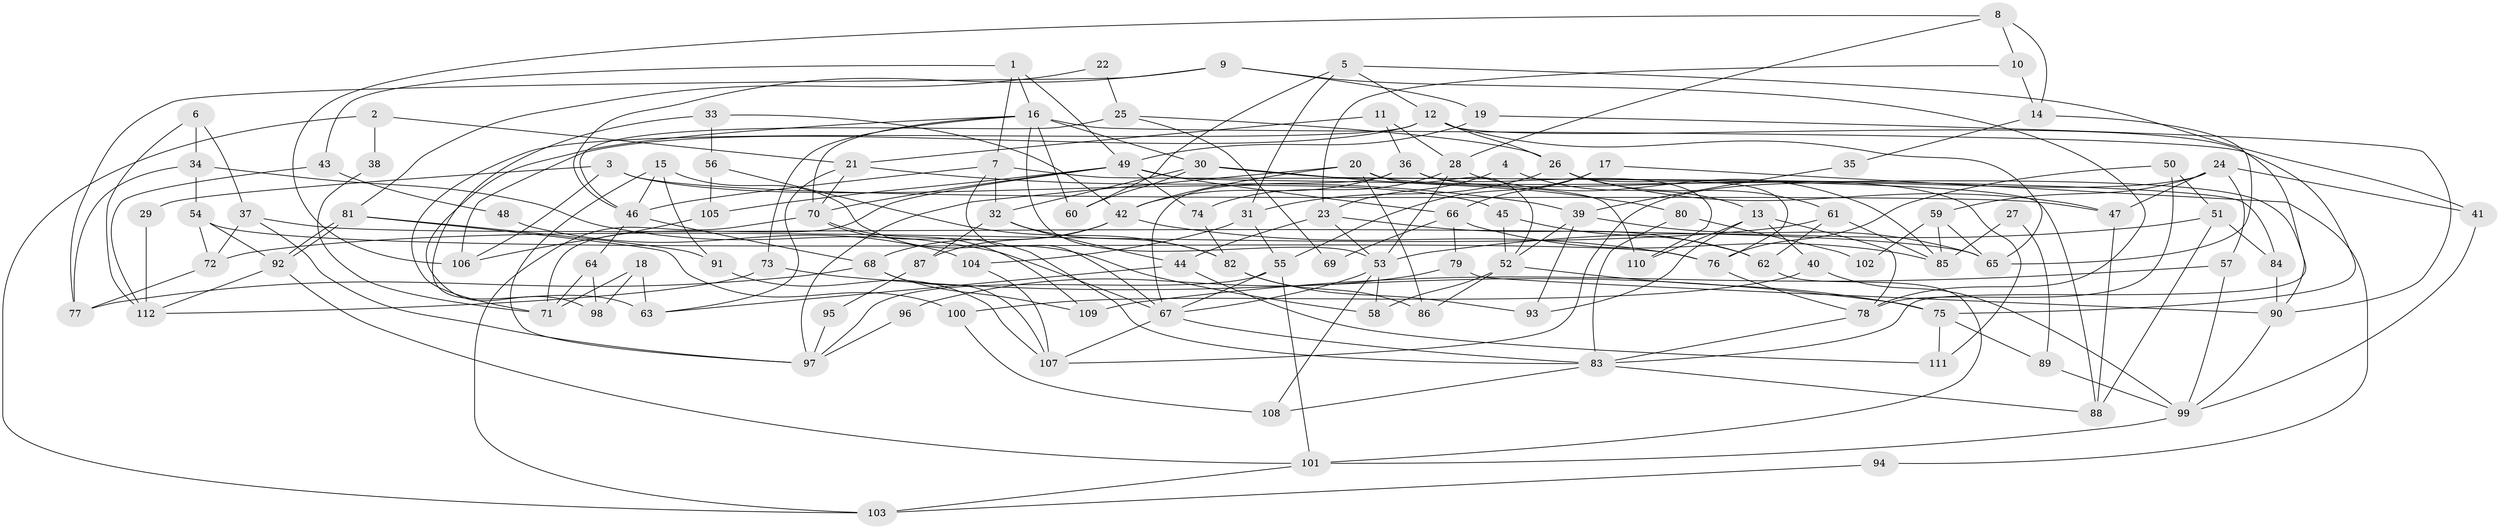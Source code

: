 // Generated by graph-tools (version 1.1) at 2025/50/03/09/25 03:50:02]
// undirected, 112 vertices, 224 edges
graph export_dot {
graph [start="1"]
  node [color=gray90,style=filled];
  1;
  2;
  3;
  4;
  5;
  6;
  7;
  8;
  9;
  10;
  11;
  12;
  13;
  14;
  15;
  16;
  17;
  18;
  19;
  20;
  21;
  22;
  23;
  24;
  25;
  26;
  27;
  28;
  29;
  30;
  31;
  32;
  33;
  34;
  35;
  36;
  37;
  38;
  39;
  40;
  41;
  42;
  43;
  44;
  45;
  46;
  47;
  48;
  49;
  50;
  51;
  52;
  53;
  54;
  55;
  56;
  57;
  58;
  59;
  60;
  61;
  62;
  63;
  64;
  65;
  66;
  67;
  68;
  69;
  70;
  71;
  72;
  73;
  74;
  75;
  76;
  77;
  78;
  79;
  80;
  81;
  82;
  83;
  84;
  85;
  86;
  87;
  88;
  89;
  90;
  91;
  92;
  93;
  94;
  95;
  96;
  97;
  98;
  99;
  100;
  101;
  102;
  103;
  104;
  105;
  106;
  107;
  108;
  109;
  110;
  111;
  112;
  1 -- 7;
  1 -- 49;
  1 -- 16;
  1 -- 43;
  2 -- 103;
  2 -- 21;
  2 -- 38;
  3 -- 47;
  3 -- 106;
  3 -- 29;
  3 -- 45;
  4 -- 23;
  4 -- 13;
  5 -- 60;
  5 -- 31;
  5 -- 12;
  5 -- 41;
  6 -- 37;
  6 -- 112;
  6 -- 34;
  7 -- 67;
  7 -- 32;
  7 -- 46;
  7 -- 88;
  8 -- 28;
  8 -- 14;
  8 -- 10;
  8 -- 106;
  9 -- 46;
  9 -- 78;
  9 -- 19;
  9 -- 77;
  10 -- 23;
  10 -- 14;
  11 -- 21;
  11 -- 36;
  11 -- 28;
  12 -- 83;
  12 -- 26;
  12 -- 65;
  12 -- 71;
  12 -- 106;
  13 -- 93;
  13 -- 78;
  13 -- 40;
  13 -- 110;
  14 -- 65;
  14 -- 35;
  15 -- 97;
  15 -- 58;
  15 -- 46;
  15 -- 91;
  16 -- 53;
  16 -- 30;
  16 -- 60;
  16 -- 70;
  16 -- 73;
  16 -- 75;
  16 -- 98;
  17 -- 55;
  17 -- 66;
  17 -- 94;
  18 -- 71;
  18 -- 98;
  18 -- 63;
  19 -- 90;
  19 -- 49;
  20 -- 52;
  20 -- 42;
  20 -- 86;
  20 -- 90;
  20 -- 97;
  21 -- 70;
  21 -- 63;
  21 -- 39;
  22 -- 25;
  22 -- 81;
  23 -- 53;
  23 -- 44;
  23 -- 62;
  24 -- 59;
  24 -- 41;
  24 -- 47;
  24 -- 57;
  24 -- 107;
  25 -- 46;
  25 -- 26;
  25 -- 69;
  26 -- 47;
  26 -- 31;
  26 -- 61;
  26 -- 76;
  27 -- 85;
  27 -- 89;
  28 -- 53;
  28 -- 74;
  28 -- 85;
  29 -- 112;
  30 -- 84;
  30 -- 32;
  30 -- 60;
  30 -- 80;
  31 -- 55;
  31 -- 104;
  32 -- 44;
  32 -- 82;
  32 -- 87;
  33 -- 42;
  33 -- 56;
  33 -- 63;
  34 -- 77;
  34 -- 54;
  34 -- 67;
  35 -- 39;
  36 -- 110;
  36 -- 67;
  36 -- 42;
  36 -- 111;
  37 -- 72;
  37 -- 65;
  37 -- 97;
  38 -- 71;
  39 -- 52;
  39 -- 65;
  39 -- 93;
  40 -- 100;
  40 -- 99;
  41 -- 99;
  42 -- 68;
  42 -- 76;
  42 -- 87;
  43 -- 112;
  43 -- 48;
  44 -- 63;
  44 -- 111;
  45 -- 62;
  45 -- 52;
  46 -- 64;
  46 -- 68;
  47 -- 88;
  48 -- 104;
  49 -- 70;
  49 -- 66;
  49 -- 71;
  49 -- 74;
  49 -- 105;
  49 -- 110;
  50 -- 78;
  50 -- 76;
  50 -- 51;
  51 -- 88;
  51 -- 53;
  51 -- 84;
  52 -- 86;
  52 -- 58;
  52 -- 75;
  53 -- 67;
  53 -- 58;
  53 -- 108;
  54 -- 76;
  54 -- 72;
  54 -- 92;
  55 -- 97;
  55 -- 67;
  55 -- 101;
  56 -- 82;
  56 -- 105;
  57 -- 99;
  57 -- 109;
  59 -- 65;
  59 -- 85;
  59 -- 102;
  61 -- 62;
  61 -- 72;
  61 -- 85;
  62 -- 101;
  64 -- 71;
  64 -- 98;
  66 -- 85;
  66 -- 69;
  66 -- 79;
  67 -- 107;
  67 -- 83;
  68 -- 77;
  68 -- 107;
  68 -- 109;
  70 -- 109;
  70 -- 83;
  70 -- 103;
  72 -- 77;
  73 -- 75;
  73 -- 112;
  74 -- 82;
  75 -- 89;
  75 -- 111;
  76 -- 78;
  78 -- 83;
  79 -- 90;
  79 -- 96;
  80 -- 83;
  80 -- 102;
  81 -- 92;
  81 -- 92;
  81 -- 91;
  81 -- 100;
  82 -- 86;
  82 -- 93;
  83 -- 88;
  83 -- 108;
  84 -- 90;
  87 -- 95;
  89 -- 99;
  90 -- 99;
  91 -- 107;
  92 -- 101;
  92 -- 112;
  94 -- 103;
  95 -- 97;
  96 -- 97;
  99 -- 101;
  100 -- 108;
  101 -- 103;
  104 -- 107;
  105 -- 106;
}
